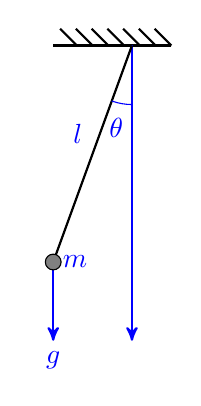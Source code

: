 \usetikzlibrary{%
    decorations.pathreplacing,%
    decorations.pathmorphing,arrows
}
\begin{tikzpicture}[ media/.style={font={\footnotesize\sffamily}},
    wave/.style={
        decorate,decoration={snake,post length=1.4mm,amplitude=2mm,
        segment length=2mm},thick},
    interface/.style={
        postaction={draw,decorate,decoration={border,angle=-45,
                    amplitude=0.3cm,segment length=2mm}}}]
\draw[thick,interface] (0.5,3.75)--(-1,3.75);
\draw[->,>=stealth',thick,blue](0,3.75)--(0,0);

\draw [thick](0,3.75)--(-1,1) node[midway,above left,blue]{$l$};
\draw [blue,->,>=stealth',thick] (-1,1) -- (-1, 0) node [below]{$g$};
\draw [fill=gray](-1,1) circle(0.1) node [right,blue]{$m$};
\draw[blue] (0,3) arc(-90:-110:0.75);
 \node[blue] at (-0.2,2.7) {$\theta$};
\end{tikzpicture}